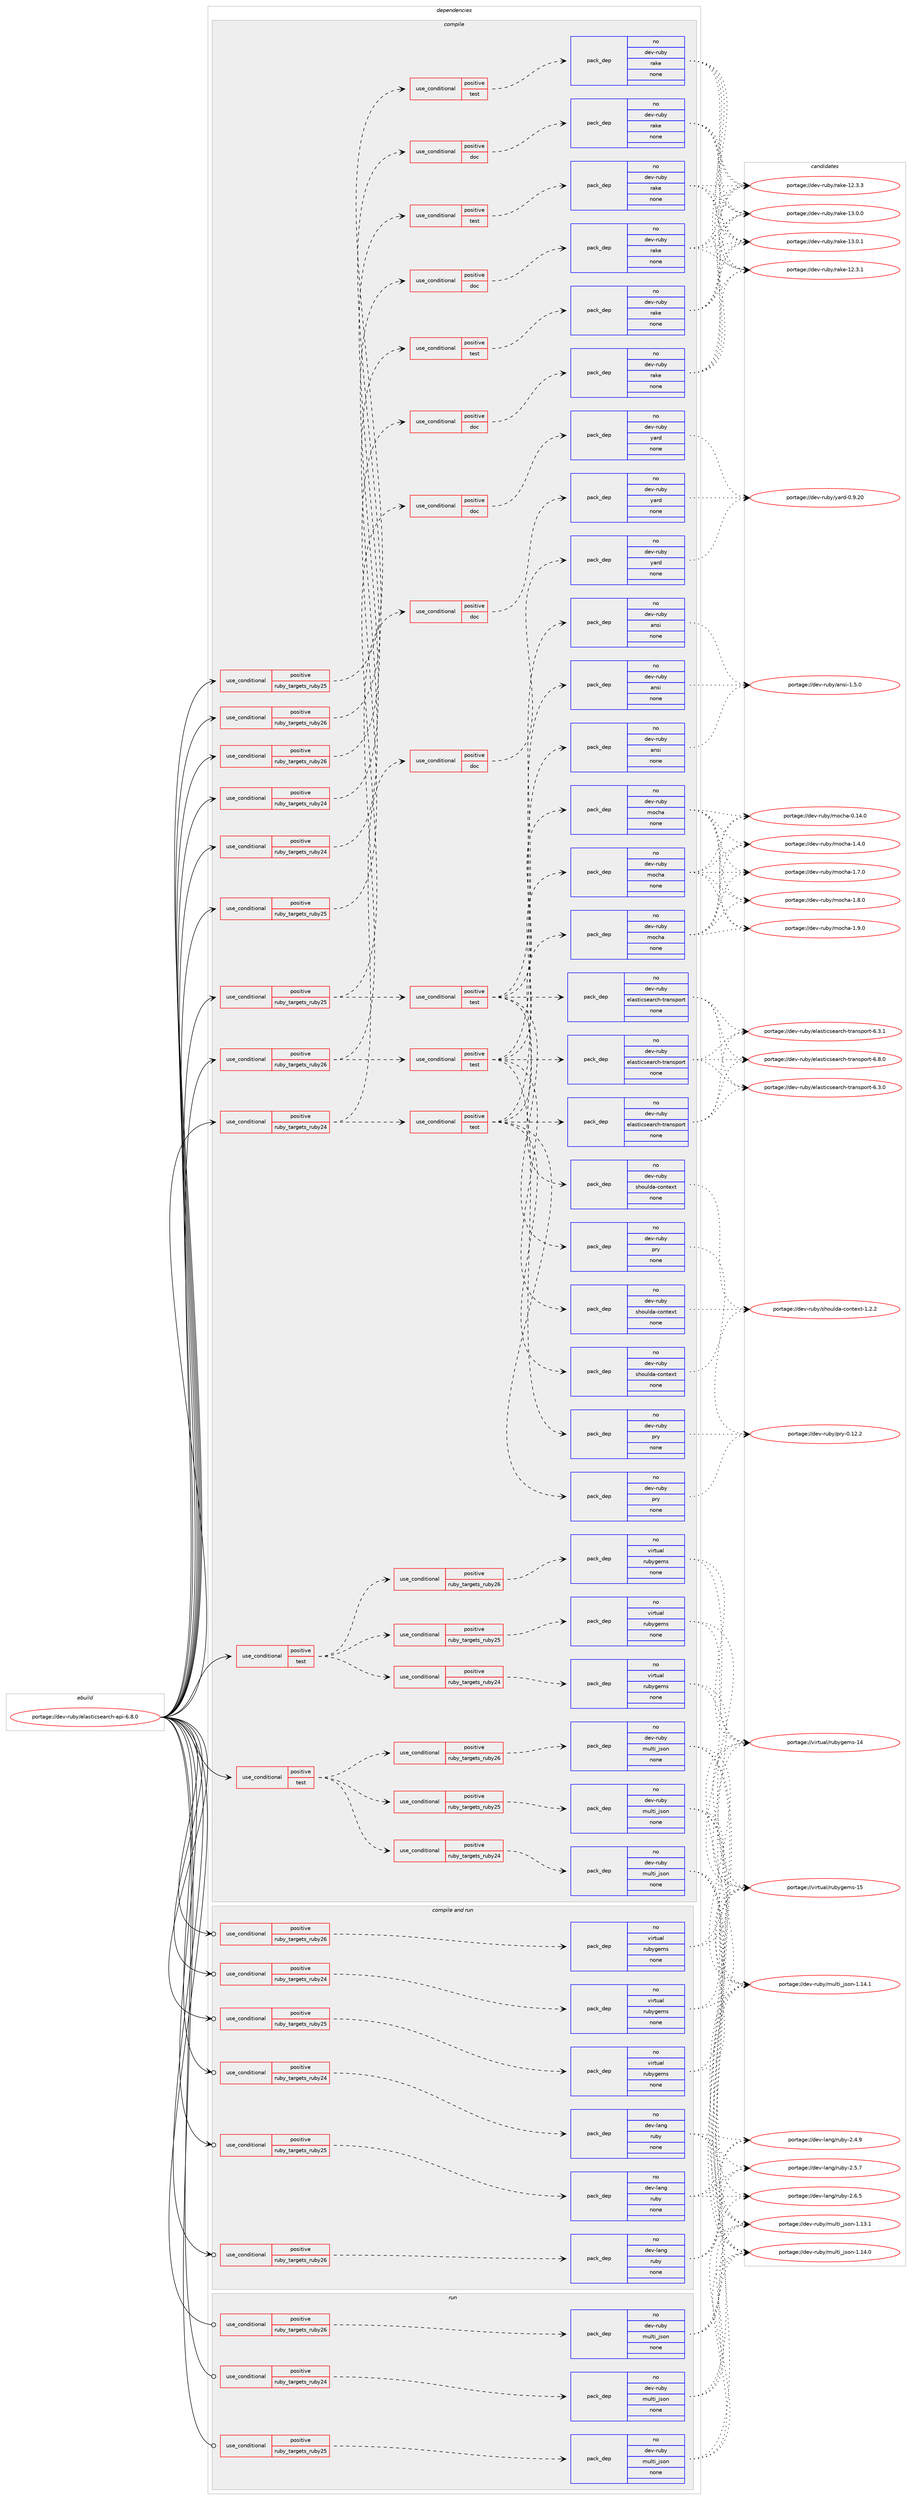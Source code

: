 digraph prolog {

# *************
# Graph options
# *************

newrank=true;
concentrate=true;
compound=true;
graph [rankdir=LR,fontname=Helvetica,fontsize=10,ranksep=1.5];#, ranksep=2.5, nodesep=0.2];
edge  [arrowhead=vee];
node  [fontname=Helvetica,fontsize=10];

# **********
# The ebuild
# **********

subgraph cluster_leftcol {
color=gray;
rank=same;
label=<<i>ebuild</i>>;
id [label="portage://dev-ruby/elasticsearch-api-6.8.0", color=red, width=4, href="../dev-ruby/elasticsearch-api-6.8.0.svg"];
}

# ****************
# The dependencies
# ****************

subgraph cluster_midcol {
color=gray;
label=<<i>dependencies</i>>;
subgraph cluster_compile {
fillcolor="#eeeeee";
style=filled;
label=<<i>compile</i>>;
subgraph cond51259 {
dependency219298 [label=<<TABLE BORDER="0" CELLBORDER="1" CELLSPACING="0" CELLPADDING="4"><TR><TD ROWSPAN="3" CELLPADDING="10">use_conditional</TD></TR><TR><TD>positive</TD></TR><TR><TD>ruby_targets_ruby24</TD></TR></TABLE>>, shape=none, color=red];
subgraph cond51260 {
dependency219299 [label=<<TABLE BORDER="0" CELLBORDER="1" CELLSPACING="0" CELLPADDING="4"><TR><TD ROWSPAN="3" CELLPADDING="10">use_conditional</TD></TR><TR><TD>positive</TD></TR><TR><TD>doc</TD></TR></TABLE>>, shape=none, color=red];
subgraph pack164558 {
dependency219300 [label=<<TABLE BORDER="0" CELLBORDER="1" CELLSPACING="0" CELLPADDING="4" WIDTH="220"><TR><TD ROWSPAN="6" CELLPADDING="30">pack_dep</TD></TR><TR><TD WIDTH="110">no</TD></TR><TR><TD>dev-ruby</TD></TR><TR><TD>rake</TD></TR><TR><TD>none</TD></TR><TR><TD></TD></TR></TABLE>>, shape=none, color=blue];
}
dependency219299:e -> dependency219300:w [weight=20,style="dashed",arrowhead="vee"];
}
dependency219298:e -> dependency219299:w [weight=20,style="dashed",arrowhead="vee"];
}
id:e -> dependency219298:w [weight=20,style="solid",arrowhead="vee"];
subgraph cond51261 {
dependency219301 [label=<<TABLE BORDER="0" CELLBORDER="1" CELLSPACING="0" CELLPADDING="4"><TR><TD ROWSPAN="3" CELLPADDING="10">use_conditional</TD></TR><TR><TD>positive</TD></TR><TR><TD>ruby_targets_ruby24</TD></TR></TABLE>>, shape=none, color=red];
subgraph cond51262 {
dependency219302 [label=<<TABLE BORDER="0" CELLBORDER="1" CELLSPACING="0" CELLPADDING="4"><TR><TD ROWSPAN="3" CELLPADDING="10">use_conditional</TD></TR><TR><TD>positive</TD></TR><TR><TD>doc</TD></TR></TABLE>>, shape=none, color=red];
subgraph pack164559 {
dependency219303 [label=<<TABLE BORDER="0" CELLBORDER="1" CELLSPACING="0" CELLPADDING="4" WIDTH="220"><TR><TD ROWSPAN="6" CELLPADDING="30">pack_dep</TD></TR><TR><TD WIDTH="110">no</TD></TR><TR><TD>dev-ruby</TD></TR><TR><TD>yard</TD></TR><TR><TD>none</TD></TR><TR><TD></TD></TR></TABLE>>, shape=none, color=blue];
}
dependency219302:e -> dependency219303:w [weight=20,style="dashed",arrowhead="vee"];
}
dependency219301:e -> dependency219302:w [weight=20,style="dashed",arrowhead="vee"];
subgraph cond51263 {
dependency219304 [label=<<TABLE BORDER="0" CELLBORDER="1" CELLSPACING="0" CELLPADDING="4"><TR><TD ROWSPAN="3" CELLPADDING="10">use_conditional</TD></TR><TR><TD>positive</TD></TR><TR><TD>test</TD></TR></TABLE>>, shape=none, color=red];
subgraph pack164560 {
dependency219305 [label=<<TABLE BORDER="0" CELLBORDER="1" CELLSPACING="0" CELLPADDING="4" WIDTH="220"><TR><TD ROWSPAN="6" CELLPADDING="30">pack_dep</TD></TR><TR><TD WIDTH="110">no</TD></TR><TR><TD>dev-ruby</TD></TR><TR><TD>ansi</TD></TR><TR><TD>none</TD></TR><TR><TD></TD></TR></TABLE>>, shape=none, color=blue];
}
dependency219304:e -> dependency219305:w [weight=20,style="dashed",arrowhead="vee"];
subgraph pack164561 {
dependency219306 [label=<<TABLE BORDER="0" CELLBORDER="1" CELLSPACING="0" CELLPADDING="4" WIDTH="220"><TR><TD ROWSPAN="6" CELLPADDING="30">pack_dep</TD></TR><TR><TD WIDTH="110">no</TD></TR><TR><TD>dev-ruby</TD></TR><TR><TD>elasticsearch-transport</TD></TR><TR><TD>none</TD></TR><TR><TD></TD></TR></TABLE>>, shape=none, color=blue];
}
dependency219304:e -> dependency219306:w [weight=20,style="dashed",arrowhead="vee"];
subgraph pack164562 {
dependency219307 [label=<<TABLE BORDER="0" CELLBORDER="1" CELLSPACING="0" CELLPADDING="4" WIDTH="220"><TR><TD ROWSPAN="6" CELLPADDING="30">pack_dep</TD></TR><TR><TD WIDTH="110">no</TD></TR><TR><TD>dev-ruby</TD></TR><TR><TD>mocha</TD></TR><TR><TD>none</TD></TR><TR><TD></TD></TR></TABLE>>, shape=none, color=blue];
}
dependency219304:e -> dependency219307:w [weight=20,style="dashed",arrowhead="vee"];
subgraph pack164563 {
dependency219308 [label=<<TABLE BORDER="0" CELLBORDER="1" CELLSPACING="0" CELLPADDING="4" WIDTH="220"><TR><TD ROWSPAN="6" CELLPADDING="30">pack_dep</TD></TR><TR><TD WIDTH="110">no</TD></TR><TR><TD>dev-ruby</TD></TR><TR><TD>pry</TD></TR><TR><TD>none</TD></TR><TR><TD></TD></TR></TABLE>>, shape=none, color=blue];
}
dependency219304:e -> dependency219308:w [weight=20,style="dashed",arrowhead="vee"];
subgraph pack164564 {
dependency219309 [label=<<TABLE BORDER="0" CELLBORDER="1" CELLSPACING="0" CELLPADDING="4" WIDTH="220"><TR><TD ROWSPAN="6" CELLPADDING="30">pack_dep</TD></TR><TR><TD WIDTH="110">no</TD></TR><TR><TD>dev-ruby</TD></TR><TR><TD>shoulda-context</TD></TR><TR><TD>none</TD></TR><TR><TD></TD></TR></TABLE>>, shape=none, color=blue];
}
dependency219304:e -> dependency219309:w [weight=20,style="dashed",arrowhead="vee"];
}
dependency219301:e -> dependency219304:w [weight=20,style="dashed",arrowhead="vee"];
}
id:e -> dependency219301:w [weight=20,style="solid",arrowhead="vee"];
subgraph cond51264 {
dependency219310 [label=<<TABLE BORDER="0" CELLBORDER="1" CELLSPACING="0" CELLPADDING="4"><TR><TD ROWSPAN="3" CELLPADDING="10">use_conditional</TD></TR><TR><TD>positive</TD></TR><TR><TD>ruby_targets_ruby24</TD></TR></TABLE>>, shape=none, color=red];
subgraph cond51265 {
dependency219311 [label=<<TABLE BORDER="0" CELLBORDER="1" CELLSPACING="0" CELLPADDING="4"><TR><TD ROWSPAN="3" CELLPADDING="10">use_conditional</TD></TR><TR><TD>positive</TD></TR><TR><TD>test</TD></TR></TABLE>>, shape=none, color=red];
subgraph pack164565 {
dependency219312 [label=<<TABLE BORDER="0" CELLBORDER="1" CELLSPACING="0" CELLPADDING="4" WIDTH="220"><TR><TD ROWSPAN="6" CELLPADDING="30">pack_dep</TD></TR><TR><TD WIDTH="110">no</TD></TR><TR><TD>dev-ruby</TD></TR><TR><TD>rake</TD></TR><TR><TD>none</TD></TR><TR><TD></TD></TR></TABLE>>, shape=none, color=blue];
}
dependency219311:e -> dependency219312:w [weight=20,style="dashed",arrowhead="vee"];
}
dependency219310:e -> dependency219311:w [weight=20,style="dashed",arrowhead="vee"];
}
id:e -> dependency219310:w [weight=20,style="solid",arrowhead="vee"];
subgraph cond51266 {
dependency219313 [label=<<TABLE BORDER="0" CELLBORDER="1" CELLSPACING="0" CELLPADDING="4"><TR><TD ROWSPAN="3" CELLPADDING="10">use_conditional</TD></TR><TR><TD>positive</TD></TR><TR><TD>ruby_targets_ruby25</TD></TR></TABLE>>, shape=none, color=red];
subgraph cond51267 {
dependency219314 [label=<<TABLE BORDER="0" CELLBORDER="1" CELLSPACING="0" CELLPADDING="4"><TR><TD ROWSPAN="3" CELLPADDING="10">use_conditional</TD></TR><TR><TD>positive</TD></TR><TR><TD>doc</TD></TR></TABLE>>, shape=none, color=red];
subgraph pack164566 {
dependency219315 [label=<<TABLE BORDER="0" CELLBORDER="1" CELLSPACING="0" CELLPADDING="4" WIDTH="220"><TR><TD ROWSPAN="6" CELLPADDING="30">pack_dep</TD></TR><TR><TD WIDTH="110">no</TD></TR><TR><TD>dev-ruby</TD></TR><TR><TD>rake</TD></TR><TR><TD>none</TD></TR><TR><TD></TD></TR></TABLE>>, shape=none, color=blue];
}
dependency219314:e -> dependency219315:w [weight=20,style="dashed",arrowhead="vee"];
}
dependency219313:e -> dependency219314:w [weight=20,style="dashed",arrowhead="vee"];
}
id:e -> dependency219313:w [weight=20,style="solid",arrowhead="vee"];
subgraph cond51268 {
dependency219316 [label=<<TABLE BORDER="0" CELLBORDER="1" CELLSPACING="0" CELLPADDING="4"><TR><TD ROWSPAN="3" CELLPADDING="10">use_conditional</TD></TR><TR><TD>positive</TD></TR><TR><TD>ruby_targets_ruby25</TD></TR></TABLE>>, shape=none, color=red];
subgraph cond51269 {
dependency219317 [label=<<TABLE BORDER="0" CELLBORDER="1" CELLSPACING="0" CELLPADDING="4"><TR><TD ROWSPAN="3" CELLPADDING="10">use_conditional</TD></TR><TR><TD>positive</TD></TR><TR><TD>doc</TD></TR></TABLE>>, shape=none, color=red];
subgraph pack164567 {
dependency219318 [label=<<TABLE BORDER="0" CELLBORDER="1" CELLSPACING="0" CELLPADDING="4" WIDTH="220"><TR><TD ROWSPAN="6" CELLPADDING="30">pack_dep</TD></TR><TR><TD WIDTH="110">no</TD></TR><TR><TD>dev-ruby</TD></TR><TR><TD>yard</TD></TR><TR><TD>none</TD></TR><TR><TD></TD></TR></TABLE>>, shape=none, color=blue];
}
dependency219317:e -> dependency219318:w [weight=20,style="dashed",arrowhead="vee"];
}
dependency219316:e -> dependency219317:w [weight=20,style="dashed",arrowhead="vee"];
subgraph cond51270 {
dependency219319 [label=<<TABLE BORDER="0" CELLBORDER="1" CELLSPACING="0" CELLPADDING="4"><TR><TD ROWSPAN="3" CELLPADDING="10">use_conditional</TD></TR><TR><TD>positive</TD></TR><TR><TD>test</TD></TR></TABLE>>, shape=none, color=red];
subgraph pack164568 {
dependency219320 [label=<<TABLE BORDER="0" CELLBORDER="1" CELLSPACING="0" CELLPADDING="4" WIDTH="220"><TR><TD ROWSPAN="6" CELLPADDING="30">pack_dep</TD></TR><TR><TD WIDTH="110">no</TD></TR><TR><TD>dev-ruby</TD></TR><TR><TD>ansi</TD></TR><TR><TD>none</TD></TR><TR><TD></TD></TR></TABLE>>, shape=none, color=blue];
}
dependency219319:e -> dependency219320:w [weight=20,style="dashed",arrowhead="vee"];
subgraph pack164569 {
dependency219321 [label=<<TABLE BORDER="0" CELLBORDER="1" CELLSPACING="0" CELLPADDING="4" WIDTH="220"><TR><TD ROWSPAN="6" CELLPADDING="30">pack_dep</TD></TR><TR><TD WIDTH="110">no</TD></TR><TR><TD>dev-ruby</TD></TR><TR><TD>elasticsearch-transport</TD></TR><TR><TD>none</TD></TR><TR><TD></TD></TR></TABLE>>, shape=none, color=blue];
}
dependency219319:e -> dependency219321:w [weight=20,style="dashed",arrowhead="vee"];
subgraph pack164570 {
dependency219322 [label=<<TABLE BORDER="0" CELLBORDER="1" CELLSPACING="0" CELLPADDING="4" WIDTH="220"><TR><TD ROWSPAN="6" CELLPADDING="30">pack_dep</TD></TR><TR><TD WIDTH="110">no</TD></TR><TR><TD>dev-ruby</TD></TR><TR><TD>mocha</TD></TR><TR><TD>none</TD></TR><TR><TD></TD></TR></TABLE>>, shape=none, color=blue];
}
dependency219319:e -> dependency219322:w [weight=20,style="dashed",arrowhead="vee"];
subgraph pack164571 {
dependency219323 [label=<<TABLE BORDER="0" CELLBORDER="1" CELLSPACING="0" CELLPADDING="4" WIDTH="220"><TR><TD ROWSPAN="6" CELLPADDING="30">pack_dep</TD></TR><TR><TD WIDTH="110">no</TD></TR><TR><TD>dev-ruby</TD></TR><TR><TD>pry</TD></TR><TR><TD>none</TD></TR><TR><TD></TD></TR></TABLE>>, shape=none, color=blue];
}
dependency219319:e -> dependency219323:w [weight=20,style="dashed",arrowhead="vee"];
subgraph pack164572 {
dependency219324 [label=<<TABLE BORDER="0" CELLBORDER="1" CELLSPACING="0" CELLPADDING="4" WIDTH="220"><TR><TD ROWSPAN="6" CELLPADDING="30">pack_dep</TD></TR><TR><TD WIDTH="110">no</TD></TR><TR><TD>dev-ruby</TD></TR><TR><TD>shoulda-context</TD></TR><TR><TD>none</TD></TR><TR><TD></TD></TR></TABLE>>, shape=none, color=blue];
}
dependency219319:e -> dependency219324:w [weight=20,style="dashed",arrowhead="vee"];
}
dependency219316:e -> dependency219319:w [weight=20,style="dashed",arrowhead="vee"];
}
id:e -> dependency219316:w [weight=20,style="solid",arrowhead="vee"];
subgraph cond51271 {
dependency219325 [label=<<TABLE BORDER="0" CELLBORDER="1" CELLSPACING="0" CELLPADDING="4"><TR><TD ROWSPAN="3" CELLPADDING="10">use_conditional</TD></TR><TR><TD>positive</TD></TR><TR><TD>ruby_targets_ruby25</TD></TR></TABLE>>, shape=none, color=red];
subgraph cond51272 {
dependency219326 [label=<<TABLE BORDER="0" CELLBORDER="1" CELLSPACING="0" CELLPADDING="4"><TR><TD ROWSPAN="3" CELLPADDING="10">use_conditional</TD></TR><TR><TD>positive</TD></TR><TR><TD>test</TD></TR></TABLE>>, shape=none, color=red];
subgraph pack164573 {
dependency219327 [label=<<TABLE BORDER="0" CELLBORDER="1" CELLSPACING="0" CELLPADDING="4" WIDTH="220"><TR><TD ROWSPAN="6" CELLPADDING="30">pack_dep</TD></TR><TR><TD WIDTH="110">no</TD></TR><TR><TD>dev-ruby</TD></TR><TR><TD>rake</TD></TR><TR><TD>none</TD></TR><TR><TD></TD></TR></TABLE>>, shape=none, color=blue];
}
dependency219326:e -> dependency219327:w [weight=20,style="dashed",arrowhead="vee"];
}
dependency219325:e -> dependency219326:w [weight=20,style="dashed",arrowhead="vee"];
}
id:e -> dependency219325:w [weight=20,style="solid",arrowhead="vee"];
subgraph cond51273 {
dependency219328 [label=<<TABLE BORDER="0" CELLBORDER="1" CELLSPACING="0" CELLPADDING="4"><TR><TD ROWSPAN="3" CELLPADDING="10">use_conditional</TD></TR><TR><TD>positive</TD></TR><TR><TD>ruby_targets_ruby26</TD></TR></TABLE>>, shape=none, color=red];
subgraph cond51274 {
dependency219329 [label=<<TABLE BORDER="0" CELLBORDER="1" CELLSPACING="0" CELLPADDING="4"><TR><TD ROWSPAN="3" CELLPADDING="10">use_conditional</TD></TR><TR><TD>positive</TD></TR><TR><TD>doc</TD></TR></TABLE>>, shape=none, color=red];
subgraph pack164574 {
dependency219330 [label=<<TABLE BORDER="0" CELLBORDER="1" CELLSPACING="0" CELLPADDING="4" WIDTH="220"><TR><TD ROWSPAN="6" CELLPADDING="30">pack_dep</TD></TR><TR><TD WIDTH="110">no</TD></TR><TR><TD>dev-ruby</TD></TR><TR><TD>rake</TD></TR><TR><TD>none</TD></TR><TR><TD></TD></TR></TABLE>>, shape=none, color=blue];
}
dependency219329:e -> dependency219330:w [weight=20,style="dashed",arrowhead="vee"];
}
dependency219328:e -> dependency219329:w [weight=20,style="dashed",arrowhead="vee"];
}
id:e -> dependency219328:w [weight=20,style="solid",arrowhead="vee"];
subgraph cond51275 {
dependency219331 [label=<<TABLE BORDER="0" CELLBORDER="1" CELLSPACING="0" CELLPADDING="4"><TR><TD ROWSPAN="3" CELLPADDING="10">use_conditional</TD></TR><TR><TD>positive</TD></TR><TR><TD>ruby_targets_ruby26</TD></TR></TABLE>>, shape=none, color=red];
subgraph cond51276 {
dependency219332 [label=<<TABLE BORDER="0" CELLBORDER="1" CELLSPACING="0" CELLPADDING="4"><TR><TD ROWSPAN="3" CELLPADDING="10">use_conditional</TD></TR><TR><TD>positive</TD></TR><TR><TD>doc</TD></TR></TABLE>>, shape=none, color=red];
subgraph pack164575 {
dependency219333 [label=<<TABLE BORDER="0" CELLBORDER="1" CELLSPACING="0" CELLPADDING="4" WIDTH="220"><TR><TD ROWSPAN="6" CELLPADDING="30">pack_dep</TD></TR><TR><TD WIDTH="110">no</TD></TR><TR><TD>dev-ruby</TD></TR><TR><TD>yard</TD></TR><TR><TD>none</TD></TR><TR><TD></TD></TR></TABLE>>, shape=none, color=blue];
}
dependency219332:e -> dependency219333:w [weight=20,style="dashed",arrowhead="vee"];
}
dependency219331:e -> dependency219332:w [weight=20,style="dashed",arrowhead="vee"];
subgraph cond51277 {
dependency219334 [label=<<TABLE BORDER="0" CELLBORDER="1" CELLSPACING="0" CELLPADDING="4"><TR><TD ROWSPAN="3" CELLPADDING="10">use_conditional</TD></TR><TR><TD>positive</TD></TR><TR><TD>test</TD></TR></TABLE>>, shape=none, color=red];
subgraph pack164576 {
dependency219335 [label=<<TABLE BORDER="0" CELLBORDER="1" CELLSPACING="0" CELLPADDING="4" WIDTH="220"><TR><TD ROWSPAN="6" CELLPADDING="30">pack_dep</TD></TR><TR><TD WIDTH="110">no</TD></TR><TR><TD>dev-ruby</TD></TR><TR><TD>ansi</TD></TR><TR><TD>none</TD></TR><TR><TD></TD></TR></TABLE>>, shape=none, color=blue];
}
dependency219334:e -> dependency219335:w [weight=20,style="dashed",arrowhead="vee"];
subgraph pack164577 {
dependency219336 [label=<<TABLE BORDER="0" CELLBORDER="1" CELLSPACING="0" CELLPADDING="4" WIDTH="220"><TR><TD ROWSPAN="6" CELLPADDING="30">pack_dep</TD></TR><TR><TD WIDTH="110">no</TD></TR><TR><TD>dev-ruby</TD></TR><TR><TD>elasticsearch-transport</TD></TR><TR><TD>none</TD></TR><TR><TD></TD></TR></TABLE>>, shape=none, color=blue];
}
dependency219334:e -> dependency219336:w [weight=20,style="dashed",arrowhead="vee"];
subgraph pack164578 {
dependency219337 [label=<<TABLE BORDER="0" CELLBORDER="1" CELLSPACING="0" CELLPADDING="4" WIDTH="220"><TR><TD ROWSPAN="6" CELLPADDING="30">pack_dep</TD></TR><TR><TD WIDTH="110">no</TD></TR><TR><TD>dev-ruby</TD></TR><TR><TD>mocha</TD></TR><TR><TD>none</TD></TR><TR><TD></TD></TR></TABLE>>, shape=none, color=blue];
}
dependency219334:e -> dependency219337:w [weight=20,style="dashed",arrowhead="vee"];
subgraph pack164579 {
dependency219338 [label=<<TABLE BORDER="0" CELLBORDER="1" CELLSPACING="0" CELLPADDING="4" WIDTH="220"><TR><TD ROWSPAN="6" CELLPADDING="30">pack_dep</TD></TR><TR><TD WIDTH="110">no</TD></TR><TR><TD>dev-ruby</TD></TR><TR><TD>pry</TD></TR><TR><TD>none</TD></TR><TR><TD></TD></TR></TABLE>>, shape=none, color=blue];
}
dependency219334:e -> dependency219338:w [weight=20,style="dashed",arrowhead="vee"];
subgraph pack164580 {
dependency219339 [label=<<TABLE BORDER="0" CELLBORDER="1" CELLSPACING="0" CELLPADDING="4" WIDTH="220"><TR><TD ROWSPAN="6" CELLPADDING="30">pack_dep</TD></TR><TR><TD WIDTH="110">no</TD></TR><TR><TD>dev-ruby</TD></TR><TR><TD>shoulda-context</TD></TR><TR><TD>none</TD></TR><TR><TD></TD></TR></TABLE>>, shape=none, color=blue];
}
dependency219334:e -> dependency219339:w [weight=20,style="dashed",arrowhead="vee"];
}
dependency219331:e -> dependency219334:w [weight=20,style="dashed",arrowhead="vee"];
}
id:e -> dependency219331:w [weight=20,style="solid",arrowhead="vee"];
subgraph cond51278 {
dependency219340 [label=<<TABLE BORDER="0" CELLBORDER="1" CELLSPACING="0" CELLPADDING="4"><TR><TD ROWSPAN="3" CELLPADDING="10">use_conditional</TD></TR><TR><TD>positive</TD></TR><TR><TD>ruby_targets_ruby26</TD></TR></TABLE>>, shape=none, color=red];
subgraph cond51279 {
dependency219341 [label=<<TABLE BORDER="0" CELLBORDER="1" CELLSPACING="0" CELLPADDING="4"><TR><TD ROWSPAN="3" CELLPADDING="10">use_conditional</TD></TR><TR><TD>positive</TD></TR><TR><TD>test</TD></TR></TABLE>>, shape=none, color=red];
subgraph pack164581 {
dependency219342 [label=<<TABLE BORDER="0" CELLBORDER="1" CELLSPACING="0" CELLPADDING="4" WIDTH="220"><TR><TD ROWSPAN="6" CELLPADDING="30">pack_dep</TD></TR><TR><TD WIDTH="110">no</TD></TR><TR><TD>dev-ruby</TD></TR><TR><TD>rake</TD></TR><TR><TD>none</TD></TR><TR><TD></TD></TR></TABLE>>, shape=none, color=blue];
}
dependency219341:e -> dependency219342:w [weight=20,style="dashed",arrowhead="vee"];
}
dependency219340:e -> dependency219341:w [weight=20,style="dashed",arrowhead="vee"];
}
id:e -> dependency219340:w [weight=20,style="solid",arrowhead="vee"];
subgraph cond51280 {
dependency219343 [label=<<TABLE BORDER="0" CELLBORDER="1" CELLSPACING="0" CELLPADDING="4"><TR><TD ROWSPAN="3" CELLPADDING="10">use_conditional</TD></TR><TR><TD>positive</TD></TR><TR><TD>test</TD></TR></TABLE>>, shape=none, color=red];
subgraph cond51281 {
dependency219344 [label=<<TABLE BORDER="0" CELLBORDER="1" CELLSPACING="0" CELLPADDING="4"><TR><TD ROWSPAN="3" CELLPADDING="10">use_conditional</TD></TR><TR><TD>positive</TD></TR><TR><TD>ruby_targets_ruby24</TD></TR></TABLE>>, shape=none, color=red];
subgraph pack164582 {
dependency219345 [label=<<TABLE BORDER="0" CELLBORDER="1" CELLSPACING="0" CELLPADDING="4" WIDTH="220"><TR><TD ROWSPAN="6" CELLPADDING="30">pack_dep</TD></TR><TR><TD WIDTH="110">no</TD></TR><TR><TD>dev-ruby</TD></TR><TR><TD>multi_json</TD></TR><TR><TD>none</TD></TR><TR><TD></TD></TR></TABLE>>, shape=none, color=blue];
}
dependency219344:e -> dependency219345:w [weight=20,style="dashed",arrowhead="vee"];
}
dependency219343:e -> dependency219344:w [weight=20,style="dashed",arrowhead="vee"];
subgraph cond51282 {
dependency219346 [label=<<TABLE BORDER="0" CELLBORDER="1" CELLSPACING="0" CELLPADDING="4"><TR><TD ROWSPAN="3" CELLPADDING="10">use_conditional</TD></TR><TR><TD>positive</TD></TR><TR><TD>ruby_targets_ruby25</TD></TR></TABLE>>, shape=none, color=red];
subgraph pack164583 {
dependency219347 [label=<<TABLE BORDER="0" CELLBORDER="1" CELLSPACING="0" CELLPADDING="4" WIDTH="220"><TR><TD ROWSPAN="6" CELLPADDING="30">pack_dep</TD></TR><TR><TD WIDTH="110">no</TD></TR><TR><TD>dev-ruby</TD></TR><TR><TD>multi_json</TD></TR><TR><TD>none</TD></TR><TR><TD></TD></TR></TABLE>>, shape=none, color=blue];
}
dependency219346:e -> dependency219347:w [weight=20,style="dashed",arrowhead="vee"];
}
dependency219343:e -> dependency219346:w [weight=20,style="dashed",arrowhead="vee"];
subgraph cond51283 {
dependency219348 [label=<<TABLE BORDER="0" CELLBORDER="1" CELLSPACING="0" CELLPADDING="4"><TR><TD ROWSPAN="3" CELLPADDING="10">use_conditional</TD></TR><TR><TD>positive</TD></TR><TR><TD>ruby_targets_ruby26</TD></TR></TABLE>>, shape=none, color=red];
subgraph pack164584 {
dependency219349 [label=<<TABLE BORDER="0" CELLBORDER="1" CELLSPACING="0" CELLPADDING="4" WIDTH="220"><TR><TD ROWSPAN="6" CELLPADDING="30">pack_dep</TD></TR><TR><TD WIDTH="110">no</TD></TR><TR><TD>dev-ruby</TD></TR><TR><TD>multi_json</TD></TR><TR><TD>none</TD></TR><TR><TD></TD></TR></TABLE>>, shape=none, color=blue];
}
dependency219348:e -> dependency219349:w [weight=20,style="dashed",arrowhead="vee"];
}
dependency219343:e -> dependency219348:w [weight=20,style="dashed",arrowhead="vee"];
}
id:e -> dependency219343:w [weight=20,style="solid",arrowhead="vee"];
subgraph cond51284 {
dependency219350 [label=<<TABLE BORDER="0" CELLBORDER="1" CELLSPACING="0" CELLPADDING="4"><TR><TD ROWSPAN="3" CELLPADDING="10">use_conditional</TD></TR><TR><TD>positive</TD></TR><TR><TD>test</TD></TR></TABLE>>, shape=none, color=red];
subgraph cond51285 {
dependency219351 [label=<<TABLE BORDER="0" CELLBORDER="1" CELLSPACING="0" CELLPADDING="4"><TR><TD ROWSPAN="3" CELLPADDING="10">use_conditional</TD></TR><TR><TD>positive</TD></TR><TR><TD>ruby_targets_ruby24</TD></TR></TABLE>>, shape=none, color=red];
subgraph pack164585 {
dependency219352 [label=<<TABLE BORDER="0" CELLBORDER="1" CELLSPACING="0" CELLPADDING="4" WIDTH="220"><TR><TD ROWSPAN="6" CELLPADDING="30">pack_dep</TD></TR><TR><TD WIDTH="110">no</TD></TR><TR><TD>virtual</TD></TR><TR><TD>rubygems</TD></TR><TR><TD>none</TD></TR><TR><TD></TD></TR></TABLE>>, shape=none, color=blue];
}
dependency219351:e -> dependency219352:w [weight=20,style="dashed",arrowhead="vee"];
}
dependency219350:e -> dependency219351:w [weight=20,style="dashed",arrowhead="vee"];
subgraph cond51286 {
dependency219353 [label=<<TABLE BORDER="0" CELLBORDER="1" CELLSPACING="0" CELLPADDING="4"><TR><TD ROWSPAN="3" CELLPADDING="10">use_conditional</TD></TR><TR><TD>positive</TD></TR><TR><TD>ruby_targets_ruby25</TD></TR></TABLE>>, shape=none, color=red];
subgraph pack164586 {
dependency219354 [label=<<TABLE BORDER="0" CELLBORDER="1" CELLSPACING="0" CELLPADDING="4" WIDTH="220"><TR><TD ROWSPAN="6" CELLPADDING="30">pack_dep</TD></TR><TR><TD WIDTH="110">no</TD></TR><TR><TD>virtual</TD></TR><TR><TD>rubygems</TD></TR><TR><TD>none</TD></TR><TR><TD></TD></TR></TABLE>>, shape=none, color=blue];
}
dependency219353:e -> dependency219354:w [weight=20,style="dashed",arrowhead="vee"];
}
dependency219350:e -> dependency219353:w [weight=20,style="dashed",arrowhead="vee"];
subgraph cond51287 {
dependency219355 [label=<<TABLE BORDER="0" CELLBORDER="1" CELLSPACING="0" CELLPADDING="4"><TR><TD ROWSPAN="3" CELLPADDING="10">use_conditional</TD></TR><TR><TD>positive</TD></TR><TR><TD>ruby_targets_ruby26</TD></TR></TABLE>>, shape=none, color=red];
subgraph pack164587 {
dependency219356 [label=<<TABLE BORDER="0" CELLBORDER="1" CELLSPACING="0" CELLPADDING="4" WIDTH="220"><TR><TD ROWSPAN="6" CELLPADDING="30">pack_dep</TD></TR><TR><TD WIDTH="110">no</TD></TR><TR><TD>virtual</TD></TR><TR><TD>rubygems</TD></TR><TR><TD>none</TD></TR><TR><TD></TD></TR></TABLE>>, shape=none, color=blue];
}
dependency219355:e -> dependency219356:w [weight=20,style="dashed",arrowhead="vee"];
}
dependency219350:e -> dependency219355:w [weight=20,style="dashed",arrowhead="vee"];
}
id:e -> dependency219350:w [weight=20,style="solid",arrowhead="vee"];
}
subgraph cluster_compileandrun {
fillcolor="#eeeeee";
style=filled;
label=<<i>compile and run</i>>;
subgraph cond51288 {
dependency219357 [label=<<TABLE BORDER="0" CELLBORDER="1" CELLSPACING="0" CELLPADDING="4"><TR><TD ROWSPAN="3" CELLPADDING="10">use_conditional</TD></TR><TR><TD>positive</TD></TR><TR><TD>ruby_targets_ruby24</TD></TR></TABLE>>, shape=none, color=red];
subgraph pack164588 {
dependency219358 [label=<<TABLE BORDER="0" CELLBORDER="1" CELLSPACING="0" CELLPADDING="4" WIDTH="220"><TR><TD ROWSPAN="6" CELLPADDING="30">pack_dep</TD></TR><TR><TD WIDTH="110">no</TD></TR><TR><TD>dev-lang</TD></TR><TR><TD>ruby</TD></TR><TR><TD>none</TD></TR><TR><TD></TD></TR></TABLE>>, shape=none, color=blue];
}
dependency219357:e -> dependency219358:w [weight=20,style="dashed",arrowhead="vee"];
}
id:e -> dependency219357:w [weight=20,style="solid",arrowhead="odotvee"];
subgraph cond51289 {
dependency219359 [label=<<TABLE BORDER="0" CELLBORDER="1" CELLSPACING="0" CELLPADDING="4"><TR><TD ROWSPAN="3" CELLPADDING="10">use_conditional</TD></TR><TR><TD>positive</TD></TR><TR><TD>ruby_targets_ruby24</TD></TR></TABLE>>, shape=none, color=red];
subgraph pack164589 {
dependency219360 [label=<<TABLE BORDER="0" CELLBORDER="1" CELLSPACING="0" CELLPADDING="4" WIDTH="220"><TR><TD ROWSPAN="6" CELLPADDING="30">pack_dep</TD></TR><TR><TD WIDTH="110">no</TD></TR><TR><TD>virtual</TD></TR><TR><TD>rubygems</TD></TR><TR><TD>none</TD></TR><TR><TD></TD></TR></TABLE>>, shape=none, color=blue];
}
dependency219359:e -> dependency219360:w [weight=20,style="dashed",arrowhead="vee"];
}
id:e -> dependency219359:w [weight=20,style="solid",arrowhead="odotvee"];
subgraph cond51290 {
dependency219361 [label=<<TABLE BORDER="0" CELLBORDER="1" CELLSPACING="0" CELLPADDING="4"><TR><TD ROWSPAN="3" CELLPADDING="10">use_conditional</TD></TR><TR><TD>positive</TD></TR><TR><TD>ruby_targets_ruby25</TD></TR></TABLE>>, shape=none, color=red];
subgraph pack164590 {
dependency219362 [label=<<TABLE BORDER="0" CELLBORDER="1" CELLSPACING="0" CELLPADDING="4" WIDTH="220"><TR><TD ROWSPAN="6" CELLPADDING="30">pack_dep</TD></TR><TR><TD WIDTH="110">no</TD></TR><TR><TD>dev-lang</TD></TR><TR><TD>ruby</TD></TR><TR><TD>none</TD></TR><TR><TD></TD></TR></TABLE>>, shape=none, color=blue];
}
dependency219361:e -> dependency219362:w [weight=20,style="dashed",arrowhead="vee"];
}
id:e -> dependency219361:w [weight=20,style="solid",arrowhead="odotvee"];
subgraph cond51291 {
dependency219363 [label=<<TABLE BORDER="0" CELLBORDER="1" CELLSPACING="0" CELLPADDING="4"><TR><TD ROWSPAN="3" CELLPADDING="10">use_conditional</TD></TR><TR><TD>positive</TD></TR><TR><TD>ruby_targets_ruby25</TD></TR></TABLE>>, shape=none, color=red];
subgraph pack164591 {
dependency219364 [label=<<TABLE BORDER="0" CELLBORDER="1" CELLSPACING="0" CELLPADDING="4" WIDTH="220"><TR><TD ROWSPAN="6" CELLPADDING="30">pack_dep</TD></TR><TR><TD WIDTH="110">no</TD></TR><TR><TD>virtual</TD></TR><TR><TD>rubygems</TD></TR><TR><TD>none</TD></TR><TR><TD></TD></TR></TABLE>>, shape=none, color=blue];
}
dependency219363:e -> dependency219364:w [weight=20,style="dashed",arrowhead="vee"];
}
id:e -> dependency219363:w [weight=20,style="solid",arrowhead="odotvee"];
subgraph cond51292 {
dependency219365 [label=<<TABLE BORDER="0" CELLBORDER="1" CELLSPACING="0" CELLPADDING="4"><TR><TD ROWSPAN="3" CELLPADDING="10">use_conditional</TD></TR><TR><TD>positive</TD></TR><TR><TD>ruby_targets_ruby26</TD></TR></TABLE>>, shape=none, color=red];
subgraph pack164592 {
dependency219366 [label=<<TABLE BORDER="0" CELLBORDER="1" CELLSPACING="0" CELLPADDING="4" WIDTH="220"><TR><TD ROWSPAN="6" CELLPADDING="30">pack_dep</TD></TR><TR><TD WIDTH="110">no</TD></TR><TR><TD>dev-lang</TD></TR><TR><TD>ruby</TD></TR><TR><TD>none</TD></TR><TR><TD></TD></TR></TABLE>>, shape=none, color=blue];
}
dependency219365:e -> dependency219366:w [weight=20,style="dashed",arrowhead="vee"];
}
id:e -> dependency219365:w [weight=20,style="solid",arrowhead="odotvee"];
subgraph cond51293 {
dependency219367 [label=<<TABLE BORDER="0" CELLBORDER="1" CELLSPACING="0" CELLPADDING="4"><TR><TD ROWSPAN="3" CELLPADDING="10">use_conditional</TD></TR><TR><TD>positive</TD></TR><TR><TD>ruby_targets_ruby26</TD></TR></TABLE>>, shape=none, color=red];
subgraph pack164593 {
dependency219368 [label=<<TABLE BORDER="0" CELLBORDER="1" CELLSPACING="0" CELLPADDING="4" WIDTH="220"><TR><TD ROWSPAN="6" CELLPADDING="30">pack_dep</TD></TR><TR><TD WIDTH="110">no</TD></TR><TR><TD>virtual</TD></TR><TR><TD>rubygems</TD></TR><TR><TD>none</TD></TR><TR><TD></TD></TR></TABLE>>, shape=none, color=blue];
}
dependency219367:e -> dependency219368:w [weight=20,style="dashed",arrowhead="vee"];
}
id:e -> dependency219367:w [weight=20,style="solid",arrowhead="odotvee"];
}
subgraph cluster_run {
fillcolor="#eeeeee";
style=filled;
label=<<i>run</i>>;
subgraph cond51294 {
dependency219369 [label=<<TABLE BORDER="0" CELLBORDER="1" CELLSPACING="0" CELLPADDING="4"><TR><TD ROWSPAN="3" CELLPADDING="10">use_conditional</TD></TR><TR><TD>positive</TD></TR><TR><TD>ruby_targets_ruby24</TD></TR></TABLE>>, shape=none, color=red];
subgraph pack164594 {
dependency219370 [label=<<TABLE BORDER="0" CELLBORDER="1" CELLSPACING="0" CELLPADDING="4" WIDTH="220"><TR><TD ROWSPAN="6" CELLPADDING="30">pack_dep</TD></TR><TR><TD WIDTH="110">no</TD></TR><TR><TD>dev-ruby</TD></TR><TR><TD>multi_json</TD></TR><TR><TD>none</TD></TR><TR><TD></TD></TR></TABLE>>, shape=none, color=blue];
}
dependency219369:e -> dependency219370:w [weight=20,style="dashed",arrowhead="vee"];
}
id:e -> dependency219369:w [weight=20,style="solid",arrowhead="odot"];
subgraph cond51295 {
dependency219371 [label=<<TABLE BORDER="0" CELLBORDER="1" CELLSPACING="0" CELLPADDING="4"><TR><TD ROWSPAN="3" CELLPADDING="10">use_conditional</TD></TR><TR><TD>positive</TD></TR><TR><TD>ruby_targets_ruby25</TD></TR></TABLE>>, shape=none, color=red];
subgraph pack164595 {
dependency219372 [label=<<TABLE BORDER="0" CELLBORDER="1" CELLSPACING="0" CELLPADDING="4" WIDTH="220"><TR><TD ROWSPAN="6" CELLPADDING="30">pack_dep</TD></TR><TR><TD WIDTH="110">no</TD></TR><TR><TD>dev-ruby</TD></TR><TR><TD>multi_json</TD></TR><TR><TD>none</TD></TR><TR><TD></TD></TR></TABLE>>, shape=none, color=blue];
}
dependency219371:e -> dependency219372:w [weight=20,style="dashed",arrowhead="vee"];
}
id:e -> dependency219371:w [weight=20,style="solid",arrowhead="odot"];
subgraph cond51296 {
dependency219373 [label=<<TABLE BORDER="0" CELLBORDER="1" CELLSPACING="0" CELLPADDING="4"><TR><TD ROWSPAN="3" CELLPADDING="10">use_conditional</TD></TR><TR><TD>positive</TD></TR><TR><TD>ruby_targets_ruby26</TD></TR></TABLE>>, shape=none, color=red];
subgraph pack164596 {
dependency219374 [label=<<TABLE BORDER="0" CELLBORDER="1" CELLSPACING="0" CELLPADDING="4" WIDTH="220"><TR><TD ROWSPAN="6" CELLPADDING="30">pack_dep</TD></TR><TR><TD WIDTH="110">no</TD></TR><TR><TD>dev-ruby</TD></TR><TR><TD>multi_json</TD></TR><TR><TD>none</TD></TR><TR><TD></TD></TR></TABLE>>, shape=none, color=blue];
}
dependency219373:e -> dependency219374:w [weight=20,style="dashed",arrowhead="vee"];
}
id:e -> dependency219373:w [weight=20,style="solid",arrowhead="odot"];
}
}

# **************
# The candidates
# **************

subgraph cluster_choices {
rank=same;
color=gray;
label=<<i>candidates</i>>;

subgraph choice164558 {
color=black;
nodesep=1;
choiceportage1001011184511411798121471149710710145495046514649 [label="portage://dev-ruby/rake-12.3.1", color=red, width=4,href="../dev-ruby/rake-12.3.1.svg"];
choiceportage1001011184511411798121471149710710145495046514651 [label="portage://dev-ruby/rake-12.3.3", color=red, width=4,href="../dev-ruby/rake-12.3.3.svg"];
choiceportage1001011184511411798121471149710710145495146484648 [label="portage://dev-ruby/rake-13.0.0", color=red, width=4,href="../dev-ruby/rake-13.0.0.svg"];
choiceportage1001011184511411798121471149710710145495146484649 [label="portage://dev-ruby/rake-13.0.1", color=red, width=4,href="../dev-ruby/rake-13.0.1.svg"];
dependency219300:e -> choiceportage1001011184511411798121471149710710145495046514649:w [style=dotted,weight="100"];
dependency219300:e -> choiceportage1001011184511411798121471149710710145495046514651:w [style=dotted,weight="100"];
dependency219300:e -> choiceportage1001011184511411798121471149710710145495146484648:w [style=dotted,weight="100"];
dependency219300:e -> choiceportage1001011184511411798121471149710710145495146484649:w [style=dotted,weight="100"];
}
subgraph choice164559 {
color=black;
nodesep=1;
choiceportage1001011184511411798121471219711410045484657465048 [label="portage://dev-ruby/yard-0.9.20", color=red, width=4,href="../dev-ruby/yard-0.9.20.svg"];
dependency219303:e -> choiceportage1001011184511411798121471219711410045484657465048:w [style=dotted,weight="100"];
}
subgraph choice164560 {
color=black;
nodesep=1;
choiceportage10010111845114117981214797110115105454946534648 [label="portage://dev-ruby/ansi-1.5.0", color=red, width=4,href="../dev-ruby/ansi-1.5.0.svg"];
dependency219305:e -> choiceportage10010111845114117981214797110115105454946534648:w [style=dotted,weight="100"];
}
subgraph choice164561 {
color=black;
nodesep=1;
choiceportage100101118451141179812147101108971151161059911510197114991044511611497110115112111114116455446514648 [label="portage://dev-ruby/elasticsearch-transport-6.3.0", color=red, width=4,href="../dev-ruby/elasticsearch-transport-6.3.0.svg"];
choiceportage100101118451141179812147101108971151161059911510197114991044511611497110115112111114116455446514649 [label="portage://dev-ruby/elasticsearch-transport-6.3.1", color=red, width=4,href="../dev-ruby/elasticsearch-transport-6.3.1.svg"];
choiceportage100101118451141179812147101108971151161059911510197114991044511611497110115112111114116455446564648 [label="portage://dev-ruby/elasticsearch-transport-6.8.0", color=red, width=4,href="../dev-ruby/elasticsearch-transport-6.8.0.svg"];
dependency219306:e -> choiceportage100101118451141179812147101108971151161059911510197114991044511611497110115112111114116455446514648:w [style=dotted,weight="100"];
dependency219306:e -> choiceportage100101118451141179812147101108971151161059911510197114991044511611497110115112111114116455446514649:w [style=dotted,weight="100"];
dependency219306:e -> choiceportage100101118451141179812147101108971151161059911510197114991044511611497110115112111114116455446564648:w [style=dotted,weight="100"];
}
subgraph choice164562 {
color=black;
nodesep=1;
choiceportage100101118451141179812147109111991049745484649524648 [label="portage://dev-ruby/mocha-0.14.0", color=red, width=4,href="../dev-ruby/mocha-0.14.0.svg"];
choiceportage1001011184511411798121471091119910497454946524648 [label="portage://dev-ruby/mocha-1.4.0", color=red, width=4,href="../dev-ruby/mocha-1.4.0.svg"];
choiceportage1001011184511411798121471091119910497454946554648 [label="portage://dev-ruby/mocha-1.7.0", color=red, width=4,href="../dev-ruby/mocha-1.7.0.svg"];
choiceportage1001011184511411798121471091119910497454946564648 [label="portage://dev-ruby/mocha-1.8.0", color=red, width=4,href="../dev-ruby/mocha-1.8.0.svg"];
choiceportage1001011184511411798121471091119910497454946574648 [label="portage://dev-ruby/mocha-1.9.0", color=red, width=4,href="../dev-ruby/mocha-1.9.0.svg"];
dependency219307:e -> choiceportage100101118451141179812147109111991049745484649524648:w [style=dotted,weight="100"];
dependency219307:e -> choiceportage1001011184511411798121471091119910497454946524648:w [style=dotted,weight="100"];
dependency219307:e -> choiceportage1001011184511411798121471091119910497454946554648:w [style=dotted,weight="100"];
dependency219307:e -> choiceportage1001011184511411798121471091119910497454946564648:w [style=dotted,weight="100"];
dependency219307:e -> choiceportage1001011184511411798121471091119910497454946574648:w [style=dotted,weight="100"];
}
subgraph choice164563 {
color=black;
nodesep=1;
choiceportage10010111845114117981214711211412145484649504650 [label="portage://dev-ruby/pry-0.12.2", color=red, width=4,href="../dev-ruby/pry-0.12.2.svg"];
dependency219308:e -> choiceportage10010111845114117981214711211412145484649504650:w [style=dotted,weight="100"];
}
subgraph choice164564 {
color=black;
nodesep=1;
choiceportage100101118451141179812147115104111117108100974599111110116101120116454946504650 [label="portage://dev-ruby/shoulda-context-1.2.2", color=red, width=4,href="../dev-ruby/shoulda-context-1.2.2.svg"];
dependency219309:e -> choiceportage100101118451141179812147115104111117108100974599111110116101120116454946504650:w [style=dotted,weight="100"];
}
subgraph choice164565 {
color=black;
nodesep=1;
choiceportage1001011184511411798121471149710710145495046514649 [label="portage://dev-ruby/rake-12.3.1", color=red, width=4,href="../dev-ruby/rake-12.3.1.svg"];
choiceportage1001011184511411798121471149710710145495046514651 [label="portage://dev-ruby/rake-12.3.3", color=red, width=4,href="../dev-ruby/rake-12.3.3.svg"];
choiceportage1001011184511411798121471149710710145495146484648 [label="portage://dev-ruby/rake-13.0.0", color=red, width=4,href="../dev-ruby/rake-13.0.0.svg"];
choiceportage1001011184511411798121471149710710145495146484649 [label="portage://dev-ruby/rake-13.0.1", color=red, width=4,href="../dev-ruby/rake-13.0.1.svg"];
dependency219312:e -> choiceportage1001011184511411798121471149710710145495046514649:w [style=dotted,weight="100"];
dependency219312:e -> choiceportage1001011184511411798121471149710710145495046514651:w [style=dotted,weight="100"];
dependency219312:e -> choiceportage1001011184511411798121471149710710145495146484648:w [style=dotted,weight="100"];
dependency219312:e -> choiceportage1001011184511411798121471149710710145495146484649:w [style=dotted,weight="100"];
}
subgraph choice164566 {
color=black;
nodesep=1;
choiceportage1001011184511411798121471149710710145495046514649 [label="portage://dev-ruby/rake-12.3.1", color=red, width=4,href="../dev-ruby/rake-12.3.1.svg"];
choiceportage1001011184511411798121471149710710145495046514651 [label="portage://dev-ruby/rake-12.3.3", color=red, width=4,href="../dev-ruby/rake-12.3.3.svg"];
choiceportage1001011184511411798121471149710710145495146484648 [label="portage://dev-ruby/rake-13.0.0", color=red, width=4,href="../dev-ruby/rake-13.0.0.svg"];
choiceportage1001011184511411798121471149710710145495146484649 [label="portage://dev-ruby/rake-13.0.1", color=red, width=4,href="../dev-ruby/rake-13.0.1.svg"];
dependency219315:e -> choiceportage1001011184511411798121471149710710145495046514649:w [style=dotted,weight="100"];
dependency219315:e -> choiceportage1001011184511411798121471149710710145495046514651:w [style=dotted,weight="100"];
dependency219315:e -> choiceportage1001011184511411798121471149710710145495146484648:w [style=dotted,weight="100"];
dependency219315:e -> choiceportage1001011184511411798121471149710710145495146484649:w [style=dotted,weight="100"];
}
subgraph choice164567 {
color=black;
nodesep=1;
choiceportage1001011184511411798121471219711410045484657465048 [label="portage://dev-ruby/yard-0.9.20", color=red, width=4,href="../dev-ruby/yard-0.9.20.svg"];
dependency219318:e -> choiceportage1001011184511411798121471219711410045484657465048:w [style=dotted,weight="100"];
}
subgraph choice164568 {
color=black;
nodesep=1;
choiceportage10010111845114117981214797110115105454946534648 [label="portage://dev-ruby/ansi-1.5.0", color=red, width=4,href="../dev-ruby/ansi-1.5.0.svg"];
dependency219320:e -> choiceportage10010111845114117981214797110115105454946534648:w [style=dotted,weight="100"];
}
subgraph choice164569 {
color=black;
nodesep=1;
choiceportage100101118451141179812147101108971151161059911510197114991044511611497110115112111114116455446514648 [label="portage://dev-ruby/elasticsearch-transport-6.3.0", color=red, width=4,href="../dev-ruby/elasticsearch-transport-6.3.0.svg"];
choiceportage100101118451141179812147101108971151161059911510197114991044511611497110115112111114116455446514649 [label="portage://dev-ruby/elasticsearch-transport-6.3.1", color=red, width=4,href="../dev-ruby/elasticsearch-transport-6.3.1.svg"];
choiceportage100101118451141179812147101108971151161059911510197114991044511611497110115112111114116455446564648 [label="portage://dev-ruby/elasticsearch-transport-6.8.0", color=red, width=4,href="../dev-ruby/elasticsearch-transport-6.8.0.svg"];
dependency219321:e -> choiceportage100101118451141179812147101108971151161059911510197114991044511611497110115112111114116455446514648:w [style=dotted,weight="100"];
dependency219321:e -> choiceportage100101118451141179812147101108971151161059911510197114991044511611497110115112111114116455446514649:w [style=dotted,weight="100"];
dependency219321:e -> choiceportage100101118451141179812147101108971151161059911510197114991044511611497110115112111114116455446564648:w [style=dotted,weight="100"];
}
subgraph choice164570 {
color=black;
nodesep=1;
choiceportage100101118451141179812147109111991049745484649524648 [label="portage://dev-ruby/mocha-0.14.0", color=red, width=4,href="../dev-ruby/mocha-0.14.0.svg"];
choiceportage1001011184511411798121471091119910497454946524648 [label="portage://dev-ruby/mocha-1.4.0", color=red, width=4,href="../dev-ruby/mocha-1.4.0.svg"];
choiceportage1001011184511411798121471091119910497454946554648 [label="portage://dev-ruby/mocha-1.7.0", color=red, width=4,href="../dev-ruby/mocha-1.7.0.svg"];
choiceportage1001011184511411798121471091119910497454946564648 [label="portage://dev-ruby/mocha-1.8.0", color=red, width=4,href="../dev-ruby/mocha-1.8.0.svg"];
choiceportage1001011184511411798121471091119910497454946574648 [label="portage://dev-ruby/mocha-1.9.0", color=red, width=4,href="../dev-ruby/mocha-1.9.0.svg"];
dependency219322:e -> choiceportage100101118451141179812147109111991049745484649524648:w [style=dotted,weight="100"];
dependency219322:e -> choiceportage1001011184511411798121471091119910497454946524648:w [style=dotted,weight="100"];
dependency219322:e -> choiceportage1001011184511411798121471091119910497454946554648:w [style=dotted,weight="100"];
dependency219322:e -> choiceportage1001011184511411798121471091119910497454946564648:w [style=dotted,weight="100"];
dependency219322:e -> choiceportage1001011184511411798121471091119910497454946574648:w [style=dotted,weight="100"];
}
subgraph choice164571 {
color=black;
nodesep=1;
choiceportage10010111845114117981214711211412145484649504650 [label="portage://dev-ruby/pry-0.12.2", color=red, width=4,href="../dev-ruby/pry-0.12.2.svg"];
dependency219323:e -> choiceportage10010111845114117981214711211412145484649504650:w [style=dotted,weight="100"];
}
subgraph choice164572 {
color=black;
nodesep=1;
choiceportage100101118451141179812147115104111117108100974599111110116101120116454946504650 [label="portage://dev-ruby/shoulda-context-1.2.2", color=red, width=4,href="../dev-ruby/shoulda-context-1.2.2.svg"];
dependency219324:e -> choiceportage100101118451141179812147115104111117108100974599111110116101120116454946504650:w [style=dotted,weight="100"];
}
subgraph choice164573 {
color=black;
nodesep=1;
choiceportage1001011184511411798121471149710710145495046514649 [label="portage://dev-ruby/rake-12.3.1", color=red, width=4,href="../dev-ruby/rake-12.3.1.svg"];
choiceportage1001011184511411798121471149710710145495046514651 [label="portage://dev-ruby/rake-12.3.3", color=red, width=4,href="../dev-ruby/rake-12.3.3.svg"];
choiceportage1001011184511411798121471149710710145495146484648 [label="portage://dev-ruby/rake-13.0.0", color=red, width=4,href="../dev-ruby/rake-13.0.0.svg"];
choiceportage1001011184511411798121471149710710145495146484649 [label="portage://dev-ruby/rake-13.0.1", color=red, width=4,href="../dev-ruby/rake-13.0.1.svg"];
dependency219327:e -> choiceportage1001011184511411798121471149710710145495046514649:w [style=dotted,weight="100"];
dependency219327:e -> choiceportage1001011184511411798121471149710710145495046514651:w [style=dotted,weight="100"];
dependency219327:e -> choiceportage1001011184511411798121471149710710145495146484648:w [style=dotted,weight="100"];
dependency219327:e -> choiceportage1001011184511411798121471149710710145495146484649:w [style=dotted,weight="100"];
}
subgraph choice164574 {
color=black;
nodesep=1;
choiceportage1001011184511411798121471149710710145495046514649 [label="portage://dev-ruby/rake-12.3.1", color=red, width=4,href="../dev-ruby/rake-12.3.1.svg"];
choiceportage1001011184511411798121471149710710145495046514651 [label="portage://dev-ruby/rake-12.3.3", color=red, width=4,href="../dev-ruby/rake-12.3.3.svg"];
choiceportage1001011184511411798121471149710710145495146484648 [label="portage://dev-ruby/rake-13.0.0", color=red, width=4,href="../dev-ruby/rake-13.0.0.svg"];
choiceportage1001011184511411798121471149710710145495146484649 [label="portage://dev-ruby/rake-13.0.1", color=red, width=4,href="../dev-ruby/rake-13.0.1.svg"];
dependency219330:e -> choiceportage1001011184511411798121471149710710145495046514649:w [style=dotted,weight="100"];
dependency219330:e -> choiceportage1001011184511411798121471149710710145495046514651:w [style=dotted,weight="100"];
dependency219330:e -> choiceportage1001011184511411798121471149710710145495146484648:w [style=dotted,weight="100"];
dependency219330:e -> choiceportage1001011184511411798121471149710710145495146484649:w [style=dotted,weight="100"];
}
subgraph choice164575 {
color=black;
nodesep=1;
choiceportage1001011184511411798121471219711410045484657465048 [label="portage://dev-ruby/yard-0.9.20", color=red, width=4,href="../dev-ruby/yard-0.9.20.svg"];
dependency219333:e -> choiceportage1001011184511411798121471219711410045484657465048:w [style=dotted,weight="100"];
}
subgraph choice164576 {
color=black;
nodesep=1;
choiceportage10010111845114117981214797110115105454946534648 [label="portage://dev-ruby/ansi-1.5.0", color=red, width=4,href="../dev-ruby/ansi-1.5.0.svg"];
dependency219335:e -> choiceportage10010111845114117981214797110115105454946534648:w [style=dotted,weight="100"];
}
subgraph choice164577 {
color=black;
nodesep=1;
choiceportage100101118451141179812147101108971151161059911510197114991044511611497110115112111114116455446514648 [label="portage://dev-ruby/elasticsearch-transport-6.3.0", color=red, width=4,href="../dev-ruby/elasticsearch-transport-6.3.0.svg"];
choiceportage100101118451141179812147101108971151161059911510197114991044511611497110115112111114116455446514649 [label="portage://dev-ruby/elasticsearch-transport-6.3.1", color=red, width=4,href="../dev-ruby/elasticsearch-transport-6.3.1.svg"];
choiceportage100101118451141179812147101108971151161059911510197114991044511611497110115112111114116455446564648 [label="portage://dev-ruby/elasticsearch-transport-6.8.0", color=red, width=4,href="../dev-ruby/elasticsearch-transport-6.8.0.svg"];
dependency219336:e -> choiceportage100101118451141179812147101108971151161059911510197114991044511611497110115112111114116455446514648:w [style=dotted,weight="100"];
dependency219336:e -> choiceportage100101118451141179812147101108971151161059911510197114991044511611497110115112111114116455446514649:w [style=dotted,weight="100"];
dependency219336:e -> choiceportage100101118451141179812147101108971151161059911510197114991044511611497110115112111114116455446564648:w [style=dotted,weight="100"];
}
subgraph choice164578 {
color=black;
nodesep=1;
choiceportage100101118451141179812147109111991049745484649524648 [label="portage://dev-ruby/mocha-0.14.0", color=red, width=4,href="../dev-ruby/mocha-0.14.0.svg"];
choiceportage1001011184511411798121471091119910497454946524648 [label="portage://dev-ruby/mocha-1.4.0", color=red, width=4,href="../dev-ruby/mocha-1.4.0.svg"];
choiceportage1001011184511411798121471091119910497454946554648 [label="portage://dev-ruby/mocha-1.7.0", color=red, width=4,href="../dev-ruby/mocha-1.7.0.svg"];
choiceportage1001011184511411798121471091119910497454946564648 [label="portage://dev-ruby/mocha-1.8.0", color=red, width=4,href="../dev-ruby/mocha-1.8.0.svg"];
choiceportage1001011184511411798121471091119910497454946574648 [label="portage://dev-ruby/mocha-1.9.0", color=red, width=4,href="../dev-ruby/mocha-1.9.0.svg"];
dependency219337:e -> choiceportage100101118451141179812147109111991049745484649524648:w [style=dotted,weight="100"];
dependency219337:e -> choiceportage1001011184511411798121471091119910497454946524648:w [style=dotted,weight="100"];
dependency219337:e -> choiceportage1001011184511411798121471091119910497454946554648:w [style=dotted,weight="100"];
dependency219337:e -> choiceportage1001011184511411798121471091119910497454946564648:w [style=dotted,weight="100"];
dependency219337:e -> choiceportage1001011184511411798121471091119910497454946574648:w [style=dotted,weight="100"];
}
subgraph choice164579 {
color=black;
nodesep=1;
choiceportage10010111845114117981214711211412145484649504650 [label="portage://dev-ruby/pry-0.12.2", color=red, width=4,href="../dev-ruby/pry-0.12.2.svg"];
dependency219338:e -> choiceportage10010111845114117981214711211412145484649504650:w [style=dotted,weight="100"];
}
subgraph choice164580 {
color=black;
nodesep=1;
choiceportage100101118451141179812147115104111117108100974599111110116101120116454946504650 [label="portage://dev-ruby/shoulda-context-1.2.2", color=red, width=4,href="../dev-ruby/shoulda-context-1.2.2.svg"];
dependency219339:e -> choiceportage100101118451141179812147115104111117108100974599111110116101120116454946504650:w [style=dotted,weight="100"];
}
subgraph choice164581 {
color=black;
nodesep=1;
choiceportage1001011184511411798121471149710710145495046514649 [label="portage://dev-ruby/rake-12.3.1", color=red, width=4,href="../dev-ruby/rake-12.3.1.svg"];
choiceportage1001011184511411798121471149710710145495046514651 [label="portage://dev-ruby/rake-12.3.3", color=red, width=4,href="../dev-ruby/rake-12.3.3.svg"];
choiceportage1001011184511411798121471149710710145495146484648 [label="portage://dev-ruby/rake-13.0.0", color=red, width=4,href="../dev-ruby/rake-13.0.0.svg"];
choiceportage1001011184511411798121471149710710145495146484649 [label="portage://dev-ruby/rake-13.0.1", color=red, width=4,href="../dev-ruby/rake-13.0.1.svg"];
dependency219342:e -> choiceportage1001011184511411798121471149710710145495046514649:w [style=dotted,weight="100"];
dependency219342:e -> choiceportage1001011184511411798121471149710710145495046514651:w [style=dotted,weight="100"];
dependency219342:e -> choiceportage1001011184511411798121471149710710145495146484648:w [style=dotted,weight="100"];
dependency219342:e -> choiceportage1001011184511411798121471149710710145495146484649:w [style=dotted,weight="100"];
}
subgraph choice164582 {
color=black;
nodesep=1;
choiceportage1001011184511411798121471091171081161059510611511111045494649514649 [label="portage://dev-ruby/multi_json-1.13.1", color=red, width=4,href="../dev-ruby/multi_json-1.13.1.svg"];
choiceportage1001011184511411798121471091171081161059510611511111045494649524648 [label="portage://dev-ruby/multi_json-1.14.0", color=red, width=4,href="../dev-ruby/multi_json-1.14.0.svg"];
choiceportage1001011184511411798121471091171081161059510611511111045494649524649 [label="portage://dev-ruby/multi_json-1.14.1", color=red, width=4,href="../dev-ruby/multi_json-1.14.1.svg"];
dependency219345:e -> choiceportage1001011184511411798121471091171081161059510611511111045494649514649:w [style=dotted,weight="100"];
dependency219345:e -> choiceportage1001011184511411798121471091171081161059510611511111045494649524648:w [style=dotted,weight="100"];
dependency219345:e -> choiceportage1001011184511411798121471091171081161059510611511111045494649524649:w [style=dotted,weight="100"];
}
subgraph choice164583 {
color=black;
nodesep=1;
choiceportage1001011184511411798121471091171081161059510611511111045494649514649 [label="portage://dev-ruby/multi_json-1.13.1", color=red, width=4,href="../dev-ruby/multi_json-1.13.1.svg"];
choiceportage1001011184511411798121471091171081161059510611511111045494649524648 [label="portage://dev-ruby/multi_json-1.14.0", color=red, width=4,href="../dev-ruby/multi_json-1.14.0.svg"];
choiceportage1001011184511411798121471091171081161059510611511111045494649524649 [label="portage://dev-ruby/multi_json-1.14.1", color=red, width=4,href="../dev-ruby/multi_json-1.14.1.svg"];
dependency219347:e -> choiceportage1001011184511411798121471091171081161059510611511111045494649514649:w [style=dotted,weight="100"];
dependency219347:e -> choiceportage1001011184511411798121471091171081161059510611511111045494649524648:w [style=dotted,weight="100"];
dependency219347:e -> choiceportage1001011184511411798121471091171081161059510611511111045494649524649:w [style=dotted,weight="100"];
}
subgraph choice164584 {
color=black;
nodesep=1;
choiceportage1001011184511411798121471091171081161059510611511111045494649514649 [label="portage://dev-ruby/multi_json-1.13.1", color=red, width=4,href="../dev-ruby/multi_json-1.13.1.svg"];
choiceportage1001011184511411798121471091171081161059510611511111045494649524648 [label="portage://dev-ruby/multi_json-1.14.0", color=red, width=4,href="../dev-ruby/multi_json-1.14.0.svg"];
choiceportage1001011184511411798121471091171081161059510611511111045494649524649 [label="portage://dev-ruby/multi_json-1.14.1", color=red, width=4,href="../dev-ruby/multi_json-1.14.1.svg"];
dependency219349:e -> choiceportage1001011184511411798121471091171081161059510611511111045494649514649:w [style=dotted,weight="100"];
dependency219349:e -> choiceportage1001011184511411798121471091171081161059510611511111045494649524648:w [style=dotted,weight="100"];
dependency219349:e -> choiceportage1001011184511411798121471091171081161059510611511111045494649524649:w [style=dotted,weight="100"];
}
subgraph choice164585 {
color=black;
nodesep=1;
choiceportage118105114116117971084711411798121103101109115454952 [label="portage://virtual/rubygems-14", color=red, width=4,href="../virtual/rubygems-14.svg"];
choiceportage118105114116117971084711411798121103101109115454953 [label="portage://virtual/rubygems-15", color=red, width=4,href="../virtual/rubygems-15.svg"];
dependency219352:e -> choiceportage118105114116117971084711411798121103101109115454952:w [style=dotted,weight="100"];
dependency219352:e -> choiceportage118105114116117971084711411798121103101109115454953:w [style=dotted,weight="100"];
}
subgraph choice164586 {
color=black;
nodesep=1;
choiceportage118105114116117971084711411798121103101109115454952 [label="portage://virtual/rubygems-14", color=red, width=4,href="../virtual/rubygems-14.svg"];
choiceportage118105114116117971084711411798121103101109115454953 [label="portage://virtual/rubygems-15", color=red, width=4,href="../virtual/rubygems-15.svg"];
dependency219354:e -> choiceportage118105114116117971084711411798121103101109115454952:w [style=dotted,weight="100"];
dependency219354:e -> choiceportage118105114116117971084711411798121103101109115454953:w [style=dotted,weight="100"];
}
subgraph choice164587 {
color=black;
nodesep=1;
choiceportage118105114116117971084711411798121103101109115454952 [label="portage://virtual/rubygems-14", color=red, width=4,href="../virtual/rubygems-14.svg"];
choiceportage118105114116117971084711411798121103101109115454953 [label="portage://virtual/rubygems-15", color=red, width=4,href="../virtual/rubygems-15.svg"];
dependency219356:e -> choiceportage118105114116117971084711411798121103101109115454952:w [style=dotted,weight="100"];
dependency219356:e -> choiceportage118105114116117971084711411798121103101109115454953:w [style=dotted,weight="100"];
}
subgraph choice164588 {
color=black;
nodesep=1;
choiceportage10010111845108971101034711411798121455046524657 [label="portage://dev-lang/ruby-2.4.9", color=red, width=4,href="../dev-lang/ruby-2.4.9.svg"];
choiceportage10010111845108971101034711411798121455046534655 [label="portage://dev-lang/ruby-2.5.7", color=red, width=4,href="../dev-lang/ruby-2.5.7.svg"];
choiceportage10010111845108971101034711411798121455046544653 [label="portage://dev-lang/ruby-2.6.5", color=red, width=4,href="../dev-lang/ruby-2.6.5.svg"];
dependency219358:e -> choiceportage10010111845108971101034711411798121455046524657:w [style=dotted,weight="100"];
dependency219358:e -> choiceportage10010111845108971101034711411798121455046534655:w [style=dotted,weight="100"];
dependency219358:e -> choiceportage10010111845108971101034711411798121455046544653:w [style=dotted,weight="100"];
}
subgraph choice164589 {
color=black;
nodesep=1;
choiceportage118105114116117971084711411798121103101109115454952 [label="portage://virtual/rubygems-14", color=red, width=4,href="../virtual/rubygems-14.svg"];
choiceportage118105114116117971084711411798121103101109115454953 [label="portage://virtual/rubygems-15", color=red, width=4,href="../virtual/rubygems-15.svg"];
dependency219360:e -> choiceportage118105114116117971084711411798121103101109115454952:w [style=dotted,weight="100"];
dependency219360:e -> choiceportage118105114116117971084711411798121103101109115454953:w [style=dotted,weight="100"];
}
subgraph choice164590 {
color=black;
nodesep=1;
choiceportage10010111845108971101034711411798121455046524657 [label="portage://dev-lang/ruby-2.4.9", color=red, width=4,href="../dev-lang/ruby-2.4.9.svg"];
choiceportage10010111845108971101034711411798121455046534655 [label="portage://dev-lang/ruby-2.5.7", color=red, width=4,href="../dev-lang/ruby-2.5.7.svg"];
choiceportage10010111845108971101034711411798121455046544653 [label="portage://dev-lang/ruby-2.6.5", color=red, width=4,href="../dev-lang/ruby-2.6.5.svg"];
dependency219362:e -> choiceportage10010111845108971101034711411798121455046524657:w [style=dotted,weight="100"];
dependency219362:e -> choiceportage10010111845108971101034711411798121455046534655:w [style=dotted,weight="100"];
dependency219362:e -> choiceportage10010111845108971101034711411798121455046544653:w [style=dotted,weight="100"];
}
subgraph choice164591 {
color=black;
nodesep=1;
choiceportage118105114116117971084711411798121103101109115454952 [label="portage://virtual/rubygems-14", color=red, width=4,href="../virtual/rubygems-14.svg"];
choiceportage118105114116117971084711411798121103101109115454953 [label="portage://virtual/rubygems-15", color=red, width=4,href="../virtual/rubygems-15.svg"];
dependency219364:e -> choiceportage118105114116117971084711411798121103101109115454952:w [style=dotted,weight="100"];
dependency219364:e -> choiceportage118105114116117971084711411798121103101109115454953:w [style=dotted,weight="100"];
}
subgraph choice164592 {
color=black;
nodesep=1;
choiceportage10010111845108971101034711411798121455046524657 [label="portage://dev-lang/ruby-2.4.9", color=red, width=4,href="../dev-lang/ruby-2.4.9.svg"];
choiceportage10010111845108971101034711411798121455046534655 [label="portage://dev-lang/ruby-2.5.7", color=red, width=4,href="../dev-lang/ruby-2.5.7.svg"];
choiceportage10010111845108971101034711411798121455046544653 [label="portage://dev-lang/ruby-2.6.5", color=red, width=4,href="../dev-lang/ruby-2.6.5.svg"];
dependency219366:e -> choiceportage10010111845108971101034711411798121455046524657:w [style=dotted,weight="100"];
dependency219366:e -> choiceportage10010111845108971101034711411798121455046534655:w [style=dotted,weight="100"];
dependency219366:e -> choiceportage10010111845108971101034711411798121455046544653:w [style=dotted,weight="100"];
}
subgraph choice164593 {
color=black;
nodesep=1;
choiceportage118105114116117971084711411798121103101109115454952 [label="portage://virtual/rubygems-14", color=red, width=4,href="../virtual/rubygems-14.svg"];
choiceportage118105114116117971084711411798121103101109115454953 [label="portage://virtual/rubygems-15", color=red, width=4,href="../virtual/rubygems-15.svg"];
dependency219368:e -> choiceportage118105114116117971084711411798121103101109115454952:w [style=dotted,weight="100"];
dependency219368:e -> choiceportage118105114116117971084711411798121103101109115454953:w [style=dotted,weight="100"];
}
subgraph choice164594 {
color=black;
nodesep=1;
choiceportage1001011184511411798121471091171081161059510611511111045494649514649 [label="portage://dev-ruby/multi_json-1.13.1", color=red, width=4,href="../dev-ruby/multi_json-1.13.1.svg"];
choiceportage1001011184511411798121471091171081161059510611511111045494649524648 [label="portage://dev-ruby/multi_json-1.14.0", color=red, width=4,href="../dev-ruby/multi_json-1.14.0.svg"];
choiceportage1001011184511411798121471091171081161059510611511111045494649524649 [label="portage://dev-ruby/multi_json-1.14.1", color=red, width=4,href="../dev-ruby/multi_json-1.14.1.svg"];
dependency219370:e -> choiceportage1001011184511411798121471091171081161059510611511111045494649514649:w [style=dotted,weight="100"];
dependency219370:e -> choiceportage1001011184511411798121471091171081161059510611511111045494649524648:w [style=dotted,weight="100"];
dependency219370:e -> choiceportage1001011184511411798121471091171081161059510611511111045494649524649:w [style=dotted,weight="100"];
}
subgraph choice164595 {
color=black;
nodesep=1;
choiceportage1001011184511411798121471091171081161059510611511111045494649514649 [label="portage://dev-ruby/multi_json-1.13.1", color=red, width=4,href="../dev-ruby/multi_json-1.13.1.svg"];
choiceportage1001011184511411798121471091171081161059510611511111045494649524648 [label="portage://dev-ruby/multi_json-1.14.0", color=red, width=4,href="../dev-ruby/multi_json-1.14.0.svg"];
choiceportage1001011184511411798121471091171081161059510611511111045494649524649 [label="portage://dev-ruby/multi_json-1.14.1", color=red, width=4,href="../dev-ruby/multi_json-1.14.1.svg"];
dependency219372:e -> choiceportage1001011184511411798121471091171081161059510611511111045494649514649:w [style=dotted,weight="100"];
dependency219372:e -> choiceportage1001011184511411798121471091171081161059510611511111045494649524648:w [style=dotted,weight="100"];
dependency219372:e -> choiceportage1001011184511411798121471091171081161059510611511111045494649524649:w [style=dotted,weight="100"];
}
subgraph choice164596 {
color=black;
nodesep=1;
choiceportage1001011184511411798121471091171081161059510611511111045494649514649 [label="portage://dev-ruby/multi_json-1.13.1", color=red, width=4,href="../dev-ruby/multi_json-1.13.1.svg"];
choiceportage1001011184511411798121471091171081161059510611511111045494649524648 [label="portage://dev-ruby/multi_json-1.14.0", color=red, width=4,href="../dev-ruby/multi_json-1.14.0.svg"];
choiceportage1001011184511411798121471091171081161059510611511111045494649524649 [label="portage://dev-ruby/multi_json-1.14.1", color=red, width=4,href="../dev-ruby/multi_json-1.14.1.svg"];
dependency219374:e -> choiceportage1001011184511411798121471091171081161059510611511111045494649514649:w [style=dotted,weight="100"];
dependency219374:e -> choiceportage1001011184511411798121471091171081161059510611511111045494649524648:w [style=dotted,weight="100"];
dependency219374:e -> choiceportage1001011184511411798121471091171081161059510611511111045494649524649:w [style=dotted,weight="100"];
}
}

}

